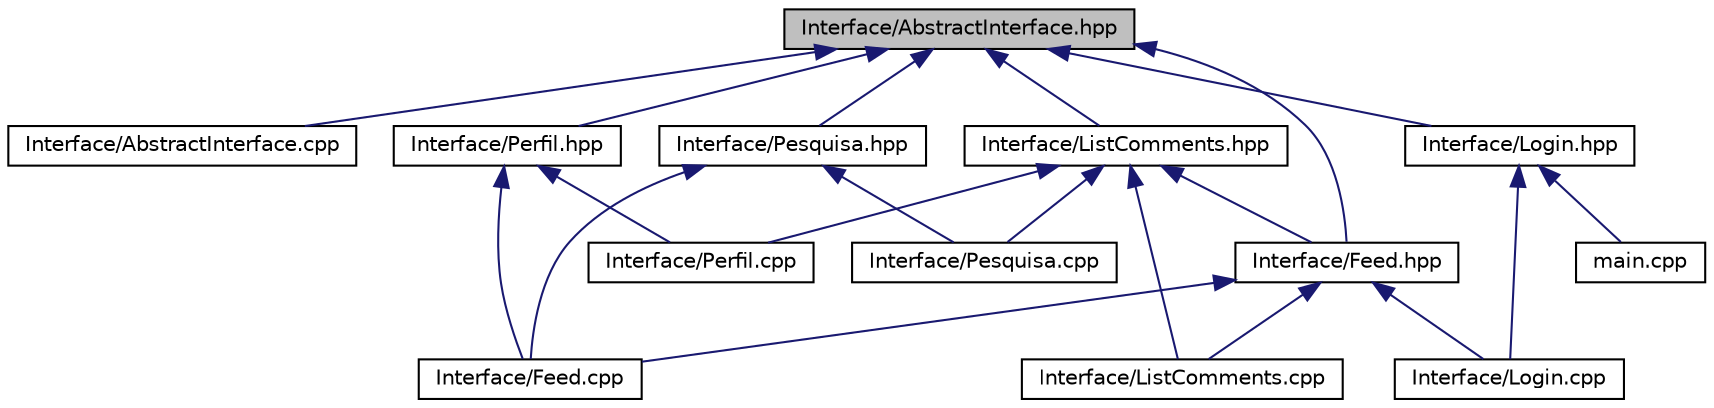 digraph "Interface/AbstractInterface.hpp"
{
  edge [fontname="Helvetica",fontsize="10",labelfontname="Helvetica",labelfontsize="10"];
  node [fontname="Helvetica",fontsize="10",shape=record];
  Node2 [label="Interface/AbstractInterface.hpp",height=0.2,width=0.4,color="black", fillcolor="grey75", style="filled", fontcolor="black"];
  Node2 -> Node3 [dir="back",color="midnightblue",fontsize="10",style="solid",fontname="Helvetica"];
  Node3 [label="Interface/AbstractInterface.cpp",height=0.2,width=0.4,color="black", fillcolor="white", style="filled",URL="$_abstract_interface_8cpp.html"];
  Node2 -> Node4 [dir="back",color="midnightblue",fontsize="10",style="solid",fontname="Helvetica"];
  Node4 [label="Interface/Feed.hpp",height=0.2,width=0.4,color="black", fillcolor="white", style="filled",URL="$_feed_8hpp.html"];
  Node4 -> Node5 [dir="back",color="midnightblue",fontsize="10",style="solid",fontname="Helvetica"];
  Node5 [label="Interface/Feed.cpp",height=0.2,width=0.4,color="black", fillcolor="white", style="filled",URL="$_feed_8cpp.html"];
  Node4 -> Node6 [dir="back",color="midnightblue",fontsize="10",style="solid",fontname="Helvetica"];
  Node6 [label="Interface/ListComments.cpp",height=0.2,width=0.4,color="black", fillcolor="white", style="filled",URL="$_list_comments_8cpp.html"];
  Node4 -> Node7 [dir="back",color="midnightblue",fontsize="10",style="solid",fontname="Helvetica"];
  Node7 [label="Interface/Login.cpp",height=0.2,width=0.4,color="black", fillcolor="white", style="filled",URL="$_login_8cpp.html"];
  Node2 -> Node8 [dir="back",color="midnightblue",fontsize="10",style="solid",fontname="Helvetica"];
  Node8 [label="Interface/ListComments.hpp",height=0.2,width=0.4,color="black", fillcolor="white", style="filled",URL="$_list_comments_8hpp.html"];
  Node8 -> Node4 [dir="back",color="midnightblue",fontsize="10",style="solid",fontname="Helvetica"];
  Node8 -> Node6 [dir="back",color="midnightblue",fontsize="10",style="solid",fontname="Helvetica"];
  Node8 -> Node9 [dir="back",color="midnightblue",fontsize="10",style="solid",fontname="Helvetica"];
  Node9 [label="Interface/Perfil.cpp",height=0.2,width=0.4,color="black", fillcolor="white", style="filled",URL="$_perfil_8cpp.html"];
  Node8 -> Node10 [dir="back",color="midnightblue",fontsize="10",style="solid",fontname="Helvetica"];
  Node10 [label="Interface/Pesquisa.cpp",height=0.2,width=0.4,color="black", fillcolor="white", style="filled",URL="$_pesquisa_8cpp.html"];
  Node2 -> Node11 [dir="back",color="midnightblue",fontsize="10",style="solid",fontname="Helvetica"];
  Node11 [label="Interface/Perfil.hpp",height=0.2,width=0.4,color="black", fillcolor="white", style="filled",URL="$_perfil_8hpp.html"];
  Node11 -> Node5 [dir="back",color="midnightblue",fontsize="10",style="solid",fontname="Helvetica"];
  Node11 -> Node9 [dir="back",color="midnightblue",fontsize="10",style="solid",fontname="Helvetica"];
  Node2 -> Node12 [dir="back",color="midnightblue",fontsize="10",style="solid",fontname="Helvetica"];
  Node12 [label="Interface/Pesquisa.hpp",height=0.2,width=0.4,color="black", fillcolor="white", style="filled",URL="$_pesquisa_8hpp.html"];
  Node12 -> Node5 [dir="back",color="midnightblue",fontsize="10",style="solid",fontname="Helvetica"];
  Node12 -> Node10 [dir="back",color="midnightblue",fontsize="10",style="solid",fontname="Helvetica"];
  Node2 -> Node13 [dir="back",color="midnightblue",fontsize="10",style="solid",fontname="Helvetica"];
  Node13 [label="Interface/Login.hpp",height=0.2,width=0.4,color="black", fillcolor="white", style="filled",URL="$_login_8hpp.html"];
  Node13 -> Node7 [dir="back",color="midnightblue",fontsize="10",style="solid",fontname="Helvetica"];
  Node13 -> Node14 [dir="back",color="midnightblue",fontsize="10",style="solid",fontname="Helvetica"];
  Node14 [label="main.cpp",height=0.2,width=0.4,color="black", fillcolor="white", style="filled",URL="$main_8cpp.html"];
}
